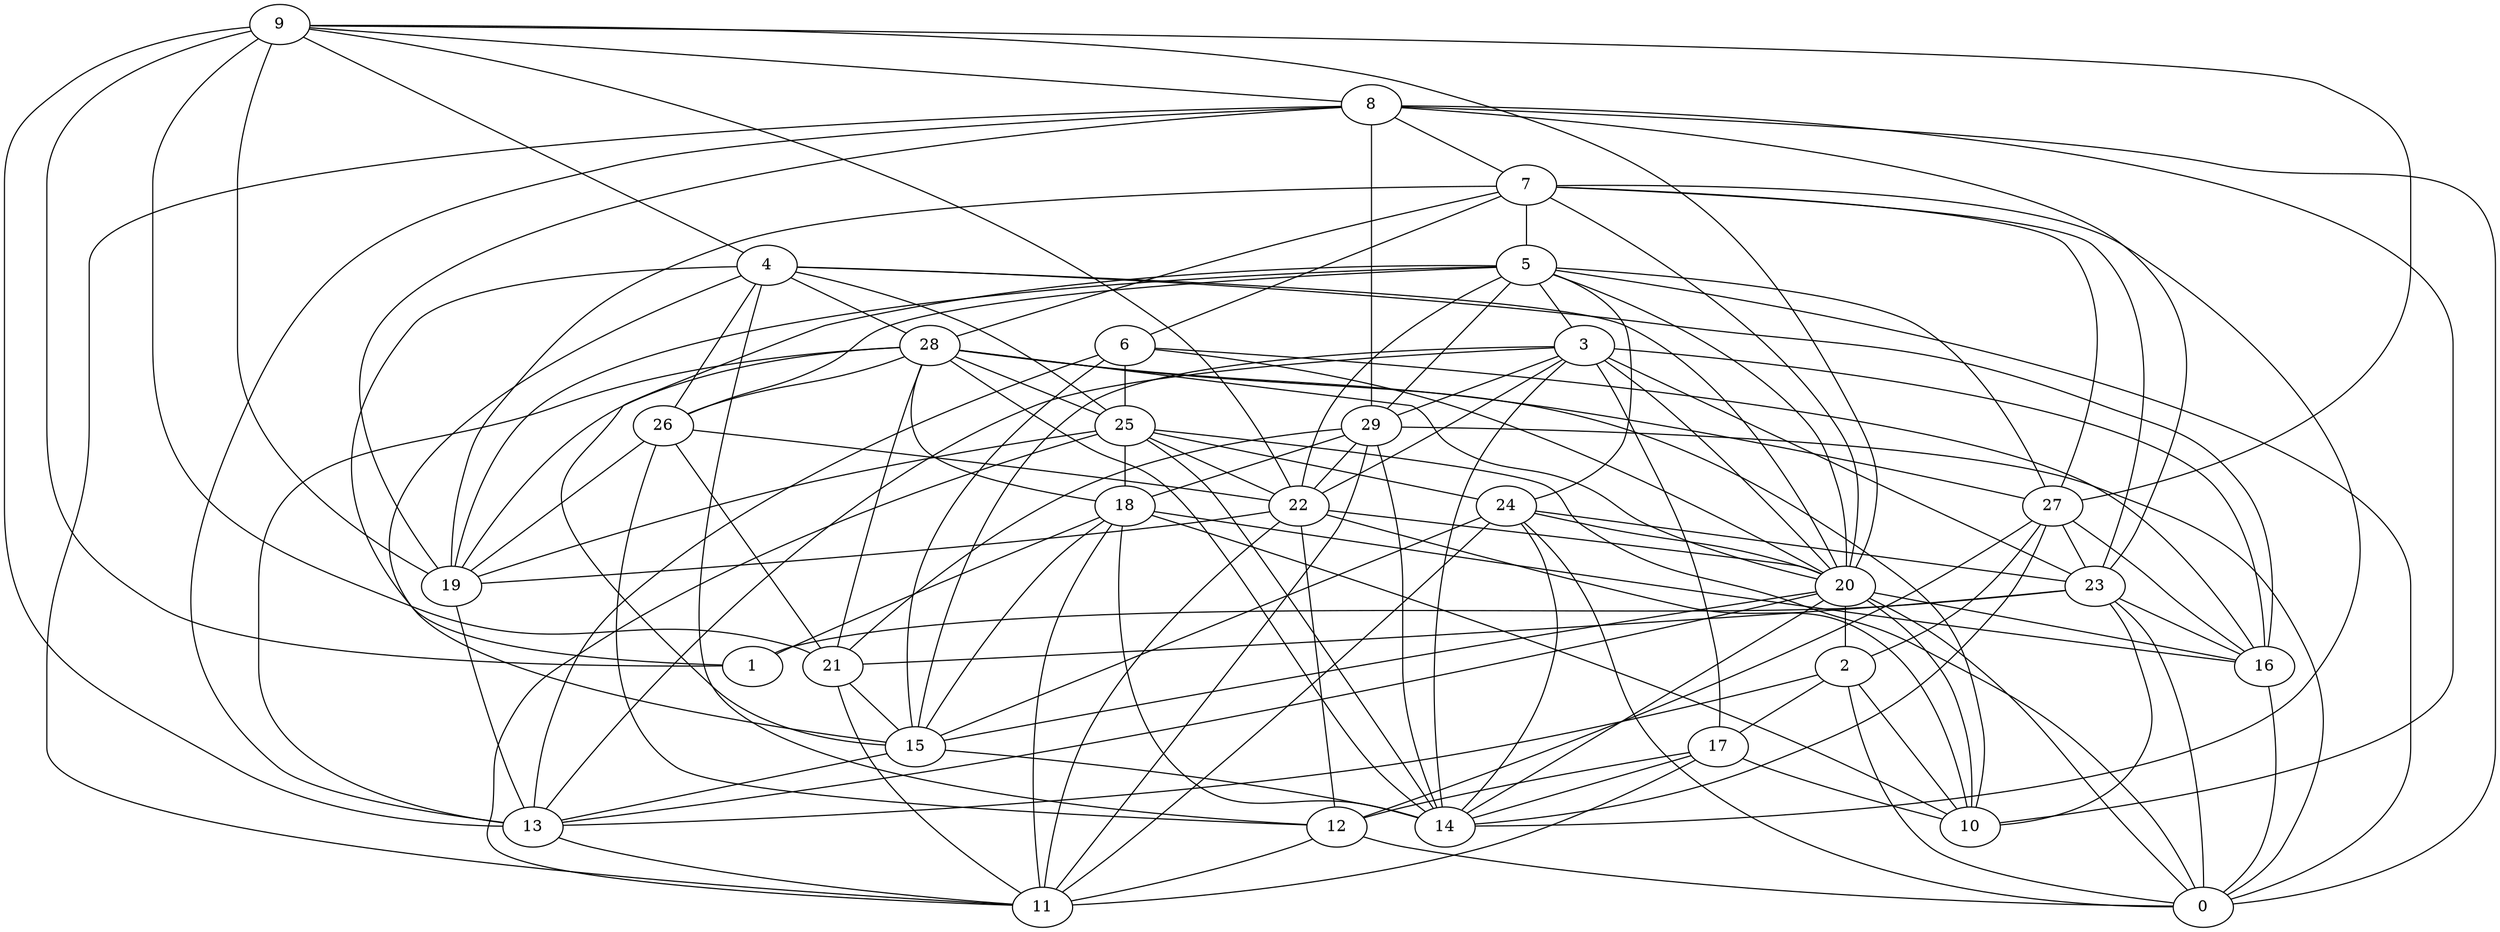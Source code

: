 digraph GG_graph {

subgraph G_graph {
edge [color = black]
"18" -> "11" [dir = none]
"18" -> "16" [dir = none]
"18" -> "1" [dir = none]
"18" -> "10" [dir = none]
"18" -> "15" [dir = none]
"18" -> "14" [dir = none]
"24" -> "15" [dir = none]
"24" -> "0" [dir = none]
"24" -> "14" [dir = none]
"20" -> "14" [dir = none]
"20" -> "16" [dir = none]
"20" -> "0" [dir = none]
"20" -> "15" [dir = none]
"20" -> "2" [dir = none]
"29" -> "18" [dir = none]
"29" -> "14" [dir = none]
"29" -> "21" [dir = none]
"29" -> "11" [dir = none]
"29" -> "0" [dir = none]
"29" -> "22" [dir = none]
"15" -> "13" [dir = none]
"15" -> "14" [dir = none]
"13" -> "11" [dir = none]
"27" -> "12" [dir = none]
"27" -> "2" [dir = none]
"27" -> "14" [dir = none]
"27" -> "23" [dir = none]
"27" -> "16" [dir = none]
"28" -> "25" [dir = none]
"28" -> "18" [dir = none]
"28" -> "13" [dir = none]
"28" -> "21" [dir = none]
"28" -> "10" [dir = none]
"28" -> "19" [dir = none]
"7" -> "28" [dir = none]
"7" -> "27" [dir = none]
"7" -> "5" [dir = none]
"7" -> "23" [dir = none]
"7" -> "6" [dir = none]
"26" -> "12" [dir = none]
"26" -> "22" [dir = none]
"16" -> "0" [dir = none]
"19" -> "13" [dir = none]
"3" -> "20" [dir = none]
"3" -> "16" [dir = none]
"3" -> "13" [dir = none]
"3" -> "15" [dir = none]
"6" -> "20" [dir = none]
"6" -> "15" [dir = none]
"6" -> "13" [dir = none]
"6" -> "25" [dir = none]
"12" -> "11" [dir = none]
"12" -> "0" [dir = none]
"4" -> "1" [dir = none]
"4" -> "25" [dir = none]
"4" -> "20" [dir = none]
"4" -> "16" [dir = none]
"4" -> "26" [dir = none]
"4" -> "12" [dir = none]
"22" -> "12" [dir = none]
"22" -> "10" [dir = none]
"17" -> "12" [dir = none]
"17" -> "14" [dir = none]
"9" -> "22" [dir = none]
"9" -> "8" [dir = none]
"9" -> "19" [dir = none]
"9" -> "27" [dir = none]
"9" -> "20" [dir = none]
"9" -> "1" [dir = none]
"5" -> "22" [dir = none]
"5" -> "3" [dir = none]
"5" -> "0" [dir = none]
"5" -> "29" [dir = none]
"5" -> "19" [dir = none]
"21" -> "15" [dir = none]
"23" -> "16" [dir = none]
"23" -> "21" [dir = none]
"23" -> "0" [dir = none]
"23" -> "10" [dir = none]
"2" -> "17" [dir = none]
"2" -> "13" [dir = none]
"2" -> "10" [dir = none]
"25" -> "0" [dir = none]
"8" -> "13" [dir = none]
"8" -> "7" [dir = none]
"8" -> "29" [dir = none]
"8" -> "10" [dir = none]
"3" -> "17" [dir = none]
"20" -> "10" [dir = none]
"25" -> "11" [dir = none]
"4" -> "28" [dir = none]
"17" -> "11" [dir = none]
"24" -> "11" [dir = none]
"8" -> "19" [dir = none]
"28" -> "14" [dir = none]
"25" -> "14" [dir = none]
"4" -> "15" [dir = none]
"28" -> "26" [dir = none]
"3" -> "23" [dir = none]
"5" -> "27" [dir = none]
"17" -> "10" [dir = none]
"9" -> "4" [dir = none]
"26" -> "21" [dir = none]
"5" -> "15" [dir = none]
"22" -> "11" [dir = none]
"9" -> "13" [dir = none]
"5" -> "24" [dir = none]
"8" -> "0" [dir = none]
"21" -> "11" [dir = none]
"24" -> "23" [dir = none]
"7" -> "14" [dir = none]
"6" -> "16" [dir = none]
"24" -> "20" [dir = none]
"25" -> "22" [dir = none]
"20" -> "13" [dir = none]
"22" -> "20" [dir = none]
"28" -> "20" [dir = none]
"22" -> "19" [dir = none]
"3" -> "22" [dir = none]
"8" -> "23" [dir = none]
"7" -> "19" [dir = none]
"23" -> "1" [dir = none]
"8" -> "11" [dir = none]
"25" -> "18" [dir = none]
"7" -> "20" [dir = none]
"28" -> "27" [dir = none]
"5" -> "26" [dir = none]
"26" -> "19" [dir = none]
"2" -> "0" [dir = none]
"9" -> "21" [dir = none]
"25" -> "19" [dir = none]
"3" -> "29" [dir = none]
"5" -> "20" [dir = none]
"3" -> "14" [dir = none]
"25" -> "24" [dir = none]
}

}
